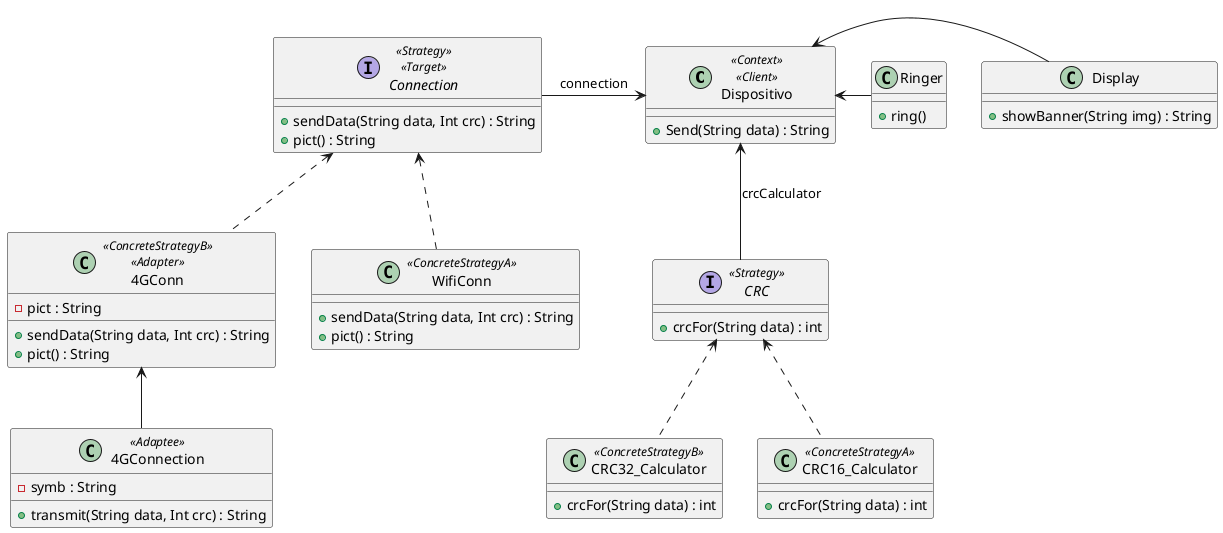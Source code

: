 @startuml Ejercicio8
'Preguntar tema del TemplateMethod, siento que el dispositivo sigue un orden entonces se podria aplicar el template method ahi, pero no estoy muy seguro el como. Igualmente tengo que repasar la idea del Template Method porque puede ser que yo no la tenga muy fina.'
Dispositivo  <- Display
Dispositivo <- Ringer 
Dispositivo <-- CRC : crcCalculator 
CRC <.. CRC16_Calculator
CRC <.. CRC32_Calculator
Connection -> Dispositivo : connection
Connection <.. 4GConn
4GConn <-- 4GConnection
Connection <.. WifiConn




class Dispositivo <<Context>> <<Client>> {
    +Send(String data) : String
}

class Display {
    +showBanner(String img) : String
}

class Ringer {
    +ring()
}

interface CRC <<Strategy>> {
    +crcFor(String data) : int
}

class CRC16_Calculator <<ConcreteStrategyA>> {
    +crcFor(String data) : int
}

class CRC32_Calculator <<ConcreteStrategyB>> {
    +crcFor(String data) : int
}

Interface Connection <<Strategy>> <<Target>> {
    +sendData(String data, Int crc) : String 
    +pict() : String 
}

class WifiConn <<ConcreteStrategyA>> {
    +sendData(String data, Int crc) : String 
    +pict() : String 
}

class 4GConn <<ConcreteStrategyB>> <<Adapter>> {
    -pict : String 
    +sendData(String data, Int crc) : String 
    +pict() : String 
}

class 4GConnection <<Adaptee>> {
    -symb : String 
    +transmit(String data, Int crc) : String
}


@enduml